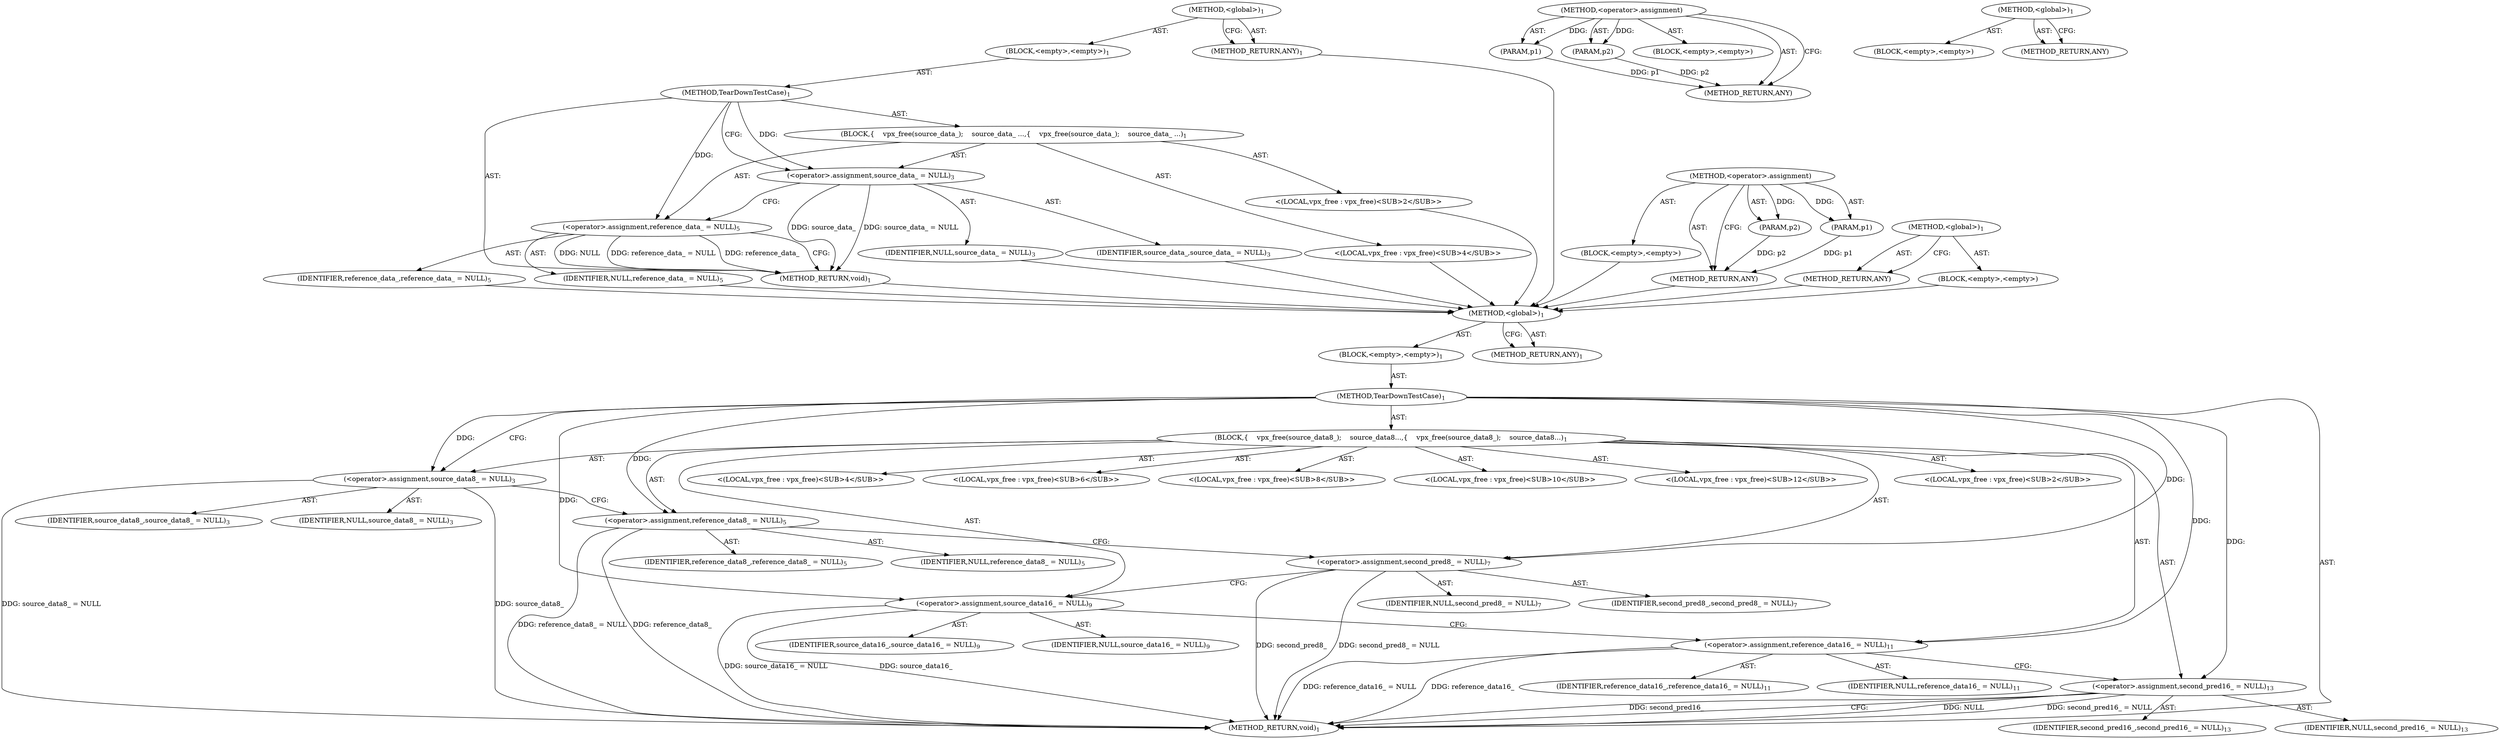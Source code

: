 digraph "&lt;global&gt;" {
vulnerable_6 [label=<(METHOD,&lt;global&gt;)<SUB>1</SUB>>];
vulnerable_7 [label=<(BLOCK,&lt;empty&gt;,&lt;empty&gt;)<SUB>1</SUB>>];
vulnerable_8 [label=<(METHOD,TearDownTestCase)<SUB>1</SUB>>];
vulnerable_9 [label=<(BLOCK,{
    vpx_free(source_data_);
    source_data_ ...,{
    vpx_free(source_data_);
    source_data_ ...)<SUB>1</SUB>>];
vulnerable_10 [label="<(LOCAL,vpx_free : vpx_free)<SUB>2</SUB>>"];
vulnerable_11 [label=<(&lt;operator&gt;.assignment,source_data_ = NULL)<SUB>3</SUB>>];
vulnerable_12 [label=<(IDENTIFIER,source_data_,source_data_ = NULL)<SUB>3</SUB>>];
vulnerable_13 [label=<(IDENTIFIER,NULL,source_data_ = NULL)<SUB>3</SUB>>];
vulnerable_14 [label="<(LOCAL,vpx_free : vpx_free)<SUB>4</SUB>>"];
vulnerable_15 [label=<(&lt;operator&gt;.assignment,reference_data_ = NULL)<SUB>5</SUB>>];
vulnerable_16 [label=<(IDENTIFIER,reference_data_,reference_data_ = NULL)<SUB>5</SUB>>];
vulnerable_17 [label=<(IDENTIFIER,NULL,reference_data_ = NULL)<SUB>5</SUB>>];
vulnerable_18 [label=<(METHOD_RETURN,void)<SUB>1</SUB>>];
vulnerable_20 [label=<(METHOD_RETURN,ANY)<SUB>1</SUB>>];
vulnerable_35 [label=<(METHOD,&lt;operator&gt;.assignment)>];
vulnerable_36 [label=<(PARAM,p1)>];
vulnerable_37 [label=<(PARAM,p2)>];
vulnerable_38 [label=<(BLOCK,&lt;empty&gt;,&lt;empty&gt;)>];
vulnerable_39 [label=<(METHOD_RETURN,ANY)>];
vulnerable_29 [label=<(METHOD,&lt;global&gt;)<SUB>1</SUB>>];
vulnerable_30 [label=<(BLOCK,&lt;empty&gt;,&lt;empty&gt;)>];
vulnerable_31 [label=<(METHOD_RETURN,ANY)>];
fixed_6 [label=<(METHOD,&lt;global&gt;)<SUB>1</SUB>>];
fixed_7 [label=<(BLOCK,&lt;empty&gt;,&lt;empty&gt;)<SUB>1</SUB>>];
fixed_8 [label=<(METHOD,TearDownTestCase)<SUB>1</SUB>>];
fixed_9 [label=<(BLOCK,{
    vpx_free(source_data8_);
    source_data8...,{
    vpx_free(source_data8_);
    source_data8...)<SUB>1</SUB>>];
fixed_10 [label="<(LOCAL,vpx_free : vpx_free)<SUB>2</SUB>>"];
fixed_11 [label=<(&lt;operator&gt;.assignment,source_data8_ = NULL)<SUB>3</SUB>>];
fixed_12 [label=<(IDENTIFIER,source_data8_,source_data8_ = NULL)<SUB>3</SUB>>];
fixed_13 [label=<(IDENTIFIER,NULL,source_data8_ = NULL)<SUB>3</SUB>>];
fixed_14 [label="<(LOCAL,vpx_free : vpx_free)<SUB>4</SUB>>"];
fixed_15 [label=<(&lt;operator&gt;.assignment,reference_data8_ = NULL)<SUB>5</SUB>>];
fixed_16 [label=<(IDENTIFIER,reference_data8_,reference_data8_ = NULL)<SUB>5</SUB>>];
fixed_17 [label=<(IDENTIFIER,NULL,reference_data8_ = NULL)<SUB>5</SUB>>];
fixed_18 [label="<(LOCAL,vpx_free : vpx_free)<SUB>6</SUB>>"];
fixed_19 [label=<(&lt;operator&gt;.assignment,second_pred8_ = NULL)<SUB>7</SUB>>];
fixed_20 [label=<(IDENTIFIER,second_pred8_,second_pred8_ = NULL)<SUB>7</SUB>>];
fixed_21 [label=<(IDENTIFIER,NULL,second_pred8_ = NULL)<SUB>7</SUB>>];
fixed_22 [label="<(LOCAL,vpx_free : vpx_free)<SUB>8</SUB>>"];
fixed_23 [label=<(&lt;operator&gt;.assignment,source_data16_ = NULL)<SUB>9</SUB>>];
fixed_24 [label=<(IDENTIFIER,source_data16_,source_data16_ = NULL)<SUB>9</SUB>>];
fixed_25 [label=<(IDENTIFIER,NULL,source_data16_ = NULL)<SUB>9</SUB>>];
fixed_26 [label="<(LOCAL,vpx_free : vpx_free)<SUB>10</SUB>>"];
fixed_27 [label=<(&lt;operator&gt;.assignment,reference_data16_ = NULL)<SUB>11</SUB>>];
fixed_28 [label=<(IDENTIFIER,reference_data16_,reference_data16_ = NULL)<SUB>11</SUB>>];
fixed_29 [label=<(IDENTIFIER,NULL,reference_data16_ = NULL)<SUB>11</SUB>>];
fixed_30 [label="<(LOCAL,vpx_free : vpx_free)<SUB>12</SUB>>"];
fixed_31 [label=<(&lt;operator&gt;.assignment,second_pred16_ = NULL)<SUB>13</SUB>>];
fixed_32 [label=<(IDENTIFIER,second_pred16_,second_pred16_ = NULL)<SUB>13</SUB>>];
fixed_33 [label=<(IDENTIFIER,NULL,second_pred16_ = NULL)<SUB>13</SUB>>];
fixed_34 [label=<(METHOD_RETURN,void)<SUB>1</SUB>>];
fixed_36 [label=<(METHOD_RETURN,ANY)<SUB>1</SUB>>];
fixed_51 [label=<(METHOD,&lt;operator&gt;.assignment)>];
fixed_52 [label=<(PARAM,p1)>];
fixed_53 [label=<(PARAM,p2)>];
fixed_54 [label=<(BLOCK,&lt;empty&gt;,&lt;empty&gt;)>];
fixed_55 [label=<(METHOD_RETURN,ANY)>];
fixed_45 [label=<(METHOD,&lt;global&gt;)<SUB>1</SUB>>];
fixed_46 [label=<(BLOCK,&lt;empty&gt;,&lt;empty&gt;)>];
fixed_47 [label=<(METHOD_RETURN,ANY)>];
vulnerable_6 -> vulnerable_7  [key=0, label="AST: "];
vulnerable_6 -> vulnerable_20  [key=0, label="AST: "];
vulnerable_6 -> vulnerable_20  [key=1, label="CFG: "];
vulnerable_7 -> vulnerable_8  [key=0, label="AST: "];
vulnerable_8 -> vulnerable_9  [key=0, label="AST: "];
vulnerable_8 -> vulnerable_18  [key=0, label="AST: "];
vulnerable_8 -> vulnerable_11  [key=0, label="CFG: "];
vulnerable_8 -> vulnerable_11  [key=1, label="DDG: "];
vulnerable_8 -> vulnerable_15  [key=0, label="DDG: "];
vulnerable_9 -> vulnerable_10  [key=0, label="AST: "];
vulnerable_9 -> vulnerable_11  [key=0, label="AST: "];
vulnerable_9 -> vulnerable_14  [key=0, label="AST: "];
vulnerable_9 -> vulnerable_15  [key=0, label="AST: "];
vulnerable_10 -> fixed_6  [key=0];
vulnerable_11 -> vulnerable_12  [key=0, label="AST: "];
vulnerable_11 -> vulnerable_13  [key=0, label="AST: "];
vulnerable_11 -> vulnerable_15  [key=0, label="CFG: "];
vulnerable_11 -> vulnerable_18  [key=0, label="DDG: source_data_ = NULL"];
vulnerable_11 -> vulnerable_18  [key=1, label="DDG: source_data_"];
vulnerable_12 -> fixed_6  [key=0];
vulnerable_13 -> fixed_6  [key=0];
vulnerable_14 -> fixed_6  [key=0];
vulnerable_15 -> vulnerable_16  [key=0, label="AST: "];
vulnerable_15 -> vulnerable_17  [key=0, label="AST: "];
vulnerable_15 -> vulnerable_18  [key=0, label="CFG: "];
vulnerable_15 -> vulnerable_18  [key=1, label="DDG: NULL"];
vulnerable_15 -> vulnerable_18  [key=2, label="DDG: reference_data_ = NULL"];
vulnerable_15 -> vulnerable_18  [key=3, label="DDG: reference_data_"];
vulnerable_16 -> fixed_6  [key=0];
vulnerable_17 -> fixed_6  [key=0];
vulnerable_18 -> fixed_6  [key=0];
vulnerable_20 -> fixed_6  [key=0];
vulnerable_35 -> vulnerable_36  [key=0, label="AST: "];
vulnerable_35 -> vulnerable_36  [key=1, label="DDG: "];
vulnerable_35 -> vulnerable_38  [key=0, label="AST: "];
vulnerable_35 -> vulnerable_37  [key=0, label="AST: "];
vulnerable_35 -> vulnerable_37  [key=1, label="DDG: "];
vulnerable_35 -> vulnerable_39  [key=0, label="AST: "];
vulnerable_35 -> vulnerable_39  [key=1, label="CFG: "];
vulnerable_36 -> vulnerable_39  [key=0, label="DDG: p1"];
vulnerable_37 -> vulnerable_39  [key=0, label="DDG: p2"];
vulnerable_38 -> fixed_6  [key=0];
vulnerable_39 -> fixed_6  [key=0];
vulnerable_29 -> vulnerable_30  [key=0, label="AST: "];
vulnerable_29 -> vulnerable_31  [key=0, label="AST: "];
vulnerable_29 -> vulnerable_31  [key=1, label="CFG: "];
vulnerable_30 -> fixed_6  [key=0];
vulnerable_31 -> fixed_6  [key=0];
fixed_6 -> fixed_7  [key=0, label="AST: "];
fixed_6 -> fixed_36  [key=0, label="AST: "];
fixed_6 -> fixed_36  [key=1, label="CFG: "];
fixed_7 -> fixed_8  [key=0, label="AST: "];
fixed_8 -> fixed_9  [key=0, label="AST: "];
fixed_8 -> fixed_34  [key=0, label="AST: "];
fixed_8 -> fixed_11  [key=0, label="CFG: "];
fixed_8 -> fixed_11  [key=1, label="DDG: "];
fixed_8 -> fixed_15  [key=0, label="DDG: "];
fixed_8 -> fixed_19  [key=0, label="DDG: "];
fixed_8 -> fixed_23  [key=0, label="DDG: "];
fixed_8 -> fixed_27  [key=0, label="DDG: "];
fixed_8 -> fixed_31  [key=0, label="DDG: "];
fixed_9 -> fixed_10  [key=0, label="AST: "];
fixed_9 -> fixed_11  [key=0, label="AST: "];
fixed_9 -> fixed_14  [key=0, label="AST: "];
fixed_9 -> fixed_15  [key=0, label="AST: "];
fixed_9 -> fixed_18  [key=0, label="AST: "];
fixed_9 -> fixed_19  [key=0, label="AST: "];
fixed_9 -> fixed_22  [key=0, label="AST: "];
fixed_9 -> fixed_23  [key=0, label="AST: "];
fixed_9 -> fixed_26  [key=0, label="AST: "];
fixed_9 -> fixed_27  [key=0, label="AST: "];
fixed_9 -> fixed_30  [key=0, label="AST: "];
fixed_9 -> fixed_31  [key=0, label="AST: "];
fixed_11 -> fixed_12  [key=0, label="AST: "];
fixed_11 -> fixed_13  [key=0, label="AST: "];
fixed_11 -> fixed_15  [key=0, label="CFG: "];
fixed_11 -> fixed_34  [key=0, label="DDG: source_data8_ = NULL"];
fixed_11 -> fixed_34  [key=1, label="DDG: source_data8_"];
fixed_15 -> fixed_16  [key=0, label="AST: "];
fixed_15 -> fixed_17  [key=0, label="AST: "];
fixed_15 -> fixed_19  [key=0, label="CFG: "];
fixed_15 -> fixed_34  [key=0, label="DDG: reference_data8_ = NULL"];
fixed_15 -> fixed_34  [key=1, label="DDG: reference_data8_"];
fixed_19 -> fixed_20  [key=0, label="AST: "];
fixed_19 -> fixed_21  [key=0, label="AST: "];
fixed_19 -> fixed_23  [key=0, label="CFG: "];
fixed_19 -> fixed_34  [key=0, label="DDG: second_pred8_ = NULL"];
fixed_19 -> fixed_34  [key=1, label="DDG: second_pred8_"];
fixed_23 -> fixed_24  [key=0, label="AST: "];
fixed_23 -> fixed_25  [key=0, label="AST: "];
fixed_23 -> fixed_27  [key=0, label="CFG: "];
fixed_23 -> fixed_34  [key=0, label="DDG: source_data16_ = NULL"];
fixed_23 -> fixed_34  [key=1, label="DDG: source_data16_"];
fixed_27 -> fixed_28  [key=0, label="AST: "];
fixed_27 -> fixed_29  [key=0, label="AST: "];
fixed_27 -> fixed_31  [key=0, label="CFG: "];
fixed_27 -> fixed_34  [key=0, label="DDG: reference_data16_ = NULL"];
fixed_27 -> fixed_34  [key=1, label="DDG: reference_data16_"];
fixed_31 -> fixed_32  [key=0, label="AST: "];
fixed_31 -> fixed_33  [key=0, label="AST: "];
fixed_31 -> fixed_34  [key=0, label="CFG: "];
fixed_31 -> fixed_34  [key=1, label="DDG: NULL"];
fixed_31 -> fixed_34  [key=2, label="DDG: second_pred16_ = NULL"];
fixed_31 -> fixed_34  [key=3, label="DDG: second_pred16_"];
fixed_51 -> fixed_52  [key=0, label="AST: "];
fixed_51 -> fixed_52  [key=1, label="DDG: "];
fixed_51 -> fixed_54  [key=0, label="AST: "];
fixed_51 -> fixed_53  [key=0, label="AST: "];
fixed_51 -> fixed_53  [key=1, label="DDG: "];
fixed_51 -> fixed_55  [key=0, label="AST: "];
fixed_51 -> fixed_55  [key=1, label="CFG: "];
fixed_52 -> fixed_55  [key=0, label="DDG: p1"];
fixed_53 -> fixed_55  [key=0, label="DDG: p2"];
fixed_45 -> fixed_46  [key=0, label="AST: "];
fixed_45 -> fixed_47  [key=0, label="AST: "];
fixed_45 -> fixed_47  [key=1, label="CFG: "];
}
